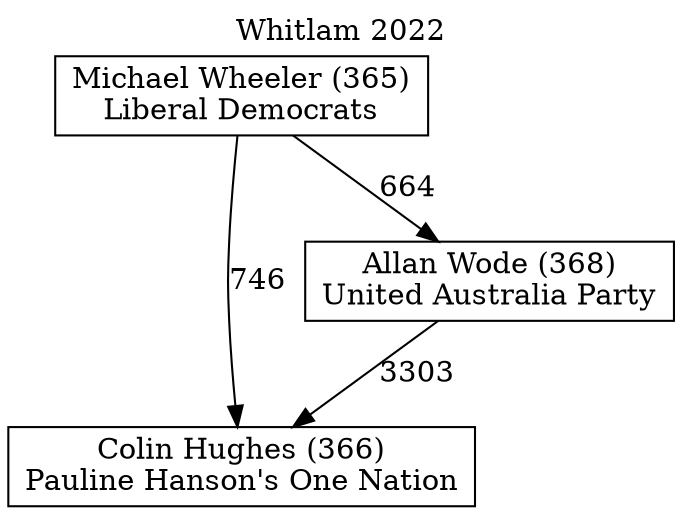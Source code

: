 // House preference flow
digraph "Colin Hughes (366)_Whitlam_2022" {
	graph [label="Whitlam 2022" labelloc=t mclimit=10]
	node [shape=box]
	"Colin Hughes (366)" [label="Colin Hughes (366)
Pauline Hanson's One Nation"]
	"Michael Wheeler (365)" [label="Michael Wheeler (365)
Liberal Democrats"]
	"Allan Wode (368)" [label="Allan Wode (368)
United Australia Party"]
	"Allan Wode (368)" -> "Colin Hughes (366)" [label=3303]
	"Michael Wheeler (365)" -> "Colin Hughes (366)" [label=746]
	"Michael Wheeler (365)" -> "Allan Wode (368)" [label=664]
}
